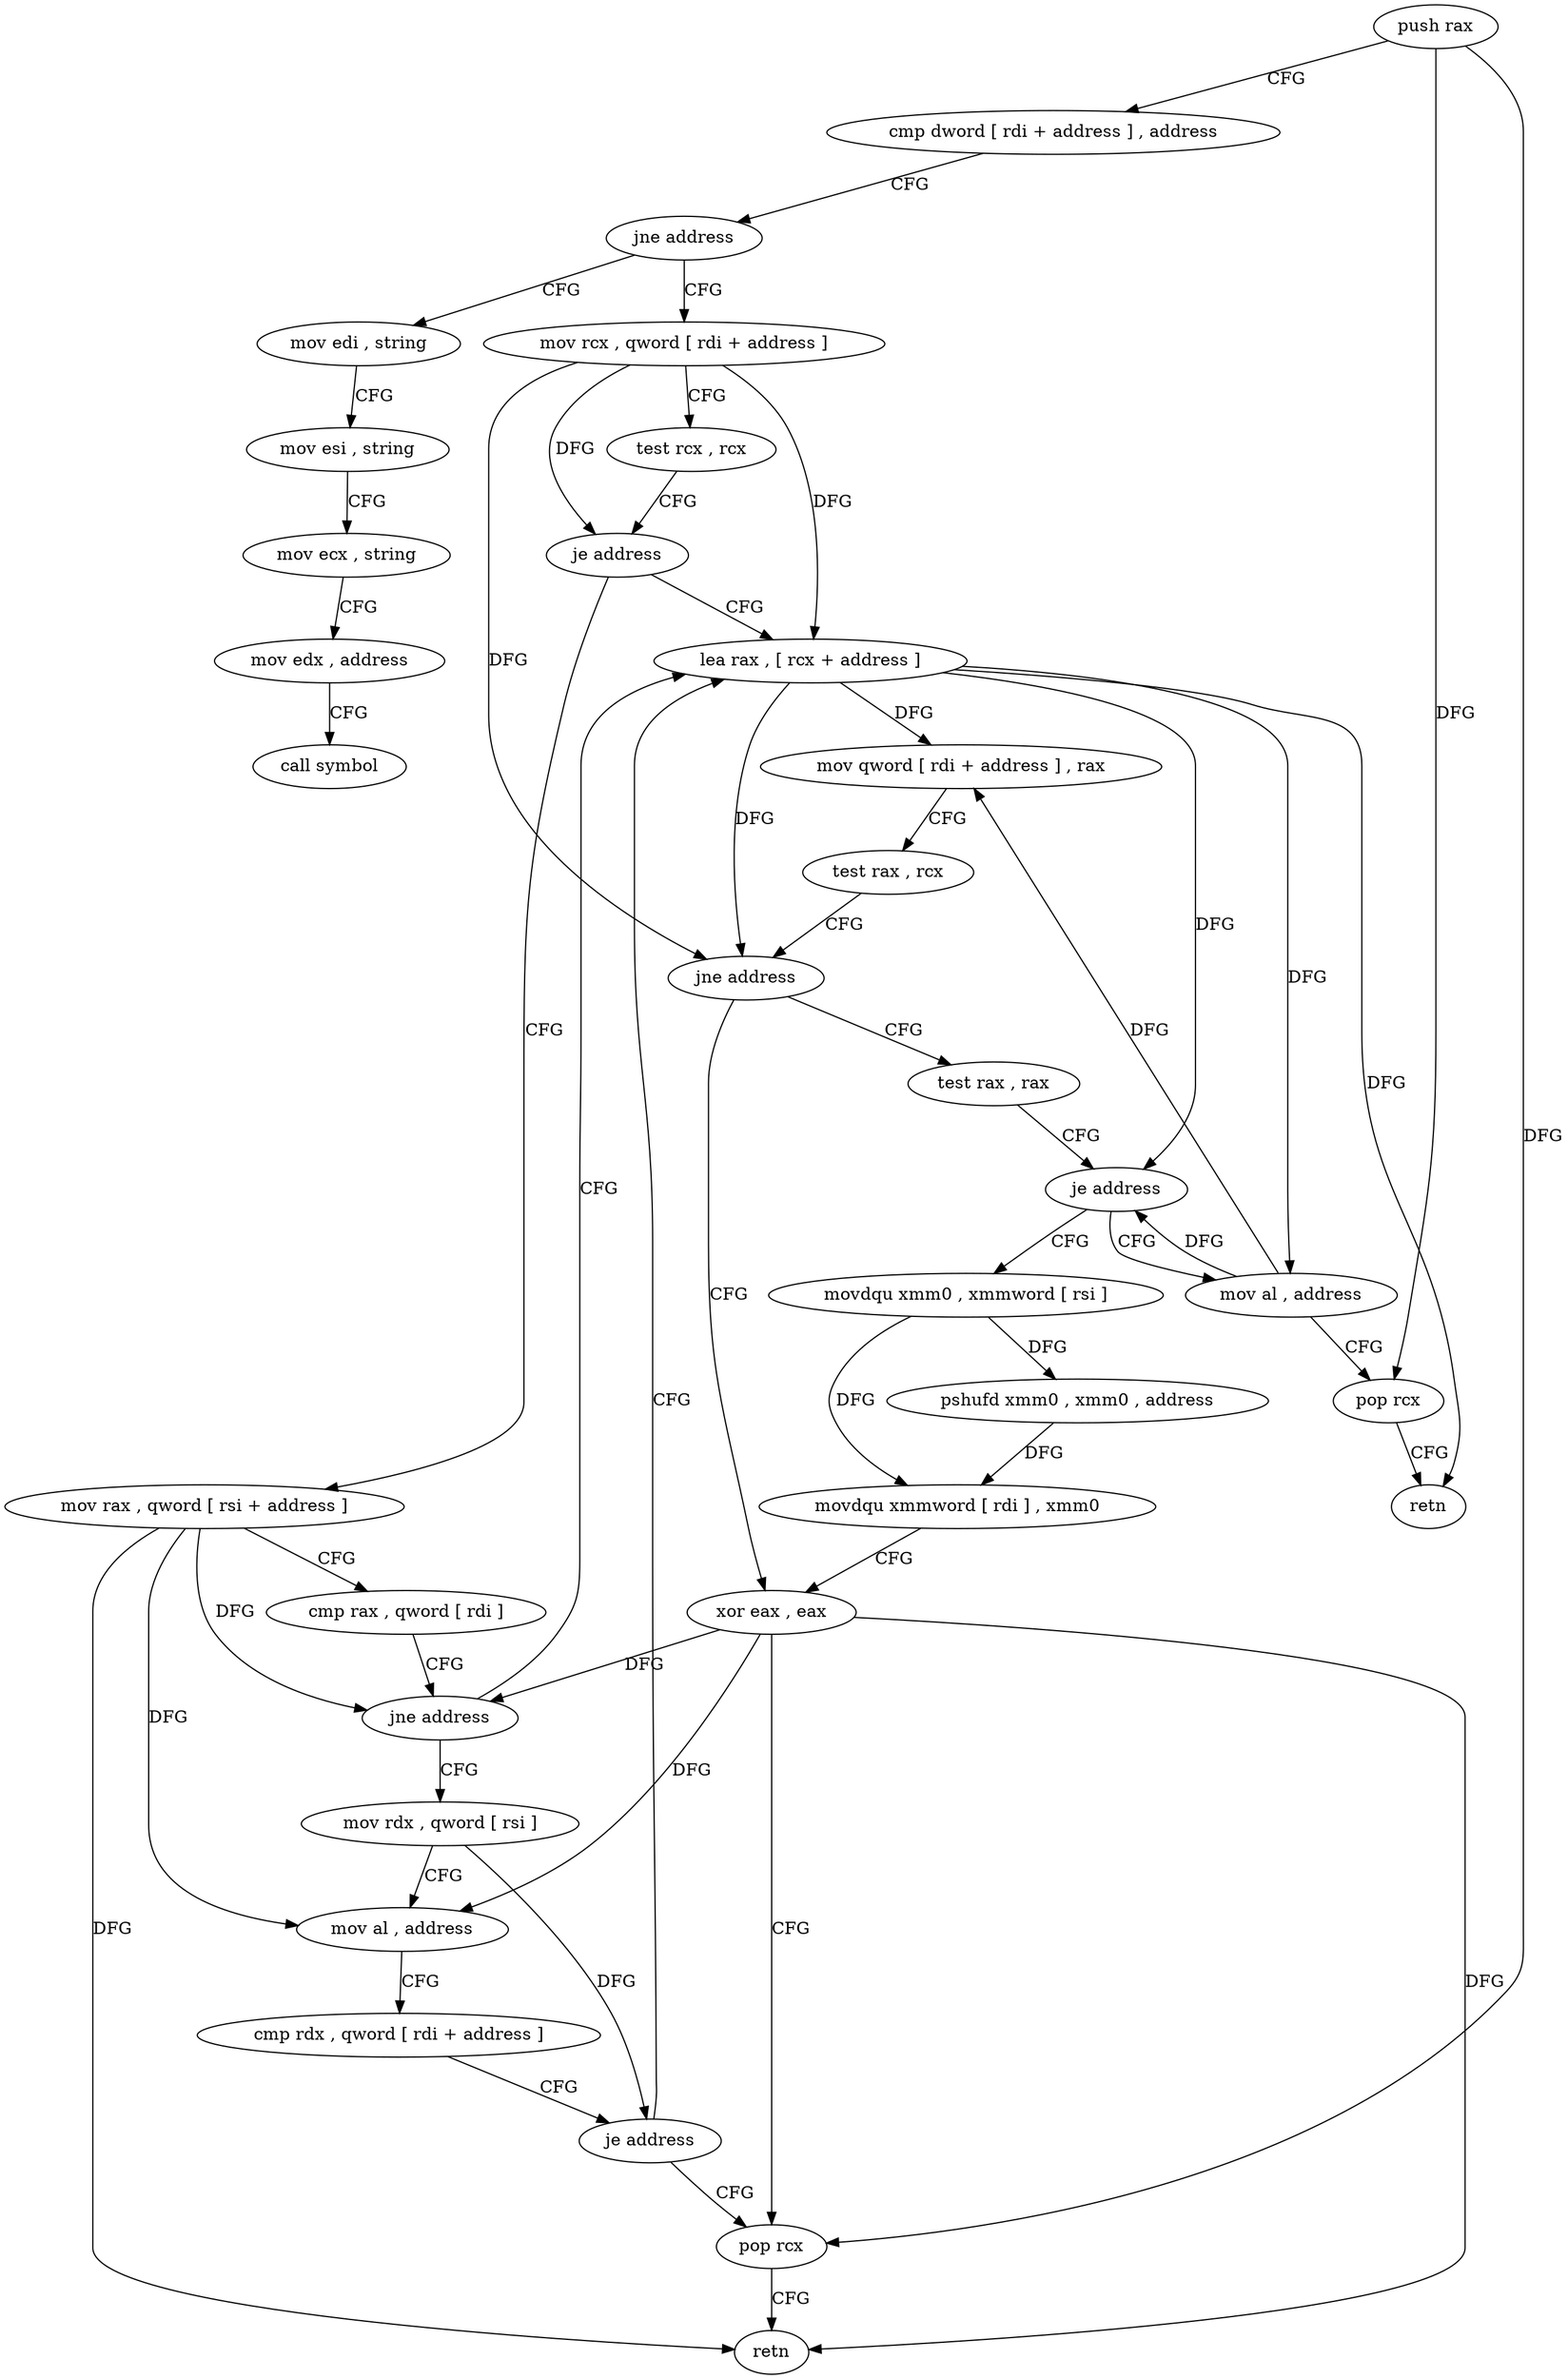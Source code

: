 digraph "func" {
"4414576" [label = "push rax" ]
"4414577" [label = "cmp dword [ rdi + address ] , address" ]
"4414584" [label = "jne address" ]
"4414654" [label = "mov edi , string" ]
"4414586" [label = "mov rcx , qword [ rdi + address ]" ]
"4414659" [label = "mov esi , string" ]
"4414664" [label = "mov ecx , string" ]
"4414669" [label = "mov edx , address" ]
"4414674" [label = "call symbol" ]
"4414590" [label = "test rcx , rcx" ]
"4414593" [label = "je address" ]
"4414615" [label = "lea rax , [ rcx + address ]" ]
"4414595" [label = "mov rax , qword [ rsi + address ]" ]
"4414619" [label = "mov qword [ rdi + address ] , rax" ]
"4414623" [label = "test rax , rcx" ]
"4414626" [label = "jne address" ]
"4414646" [label = "xor eax , eax" ]
"4414628" [label = "test rax , rax" ]
"4414599" [label = "cmp rax , qword [ rdi ]" ]
"4414602" [label = "jne address" ]
"4414604" [label = "mov rdx , qword [ rsi ]" ]
"4414648" [label = "pop rcx" ]
"4414631" [label = "je address" ]
"4414650" [label = "mov al , address" ]
"4414633" [label = "movdqu xmm0 , xmmword [ rsi ]" ]
"4414607" [label = "mov al , address" ]
"4414609" [label = "cmp rdx , qword [ rdi + address ]" ]
"4414613" [label = "je address" ]
"4414652" [label = "pop rcx" ]
"4414653" [label = "retn" ]
"4414637" [label = "pshufd xmm0 , xmm0 , address" ]
"4414642" [label = "movdqu xmmword [ rdi ] , xmm0" ]
"4414649" [label = "retn" ]
"4414576" -> "4414577" [ label = "CFG" ]
"4414576" -> "4414648" [ label = "DFG" ]
"4414576" -> "4414652" [ label = "DFG" ]
"4414577" -> "4414584" [ label = "CFG" ]
"4414584" -> "4414654" [ label = "CFG" ]
"4414584" -> "4414586" [ label = "CFG" ]
"4414654" -> "4414659" [ label = "CFG" ]
"4414586" -> "4414590" [ label = "CFG" ]
"4414586" -> "4414593" [ label = "DFG" ]
"4414586" -> "4414615" [ label = "DFG" ]
"4414586" -> "4414626" [ label = "DFG" ]
"4414659" -> "4414664" [ label = "CFG" ]
"4414664" -> "4414669" [ label = "CFG" ]
"4414669" -> "4414674" [ label = "CFG" ]
"4414590" -> "4414593" [ label = "CFG" ]
"4414593" -> "4414615" [ label = "CFG" ]
"4414593" -> "4414595" [ label = "CFG" ]
"4414615" -> "4414619" [ label = "DFG" ]
"4414615" -> "4414626" [ label = "DFG" ]
"4414615" -> "4414631" [ label = "DFG" ]
"4414615" -> "4414650" [ label = "DFG" ]
"4414615" -> "4414653" [ label = "DFG" ]
"4414595" -> "4414599" [ label = "CFG" ]
"4414595" -> "4414602" [ label = "DFG" ]
"4414595" -> "4414607" [ label = "DFG" ]
"4414595" -> "4414649" [ label = "DFG" ]
"4414619" -> "4414623" [ label = "CFG" ]
"4414623" -> "4414626" [ label = "CFG" ]
"4414626" -> "4414646" [ label = "CFG" ]
"4414626" -> "4414628" [ label = "CFG" ]
"4414646" -> "4414648" [ label = "CFG" ]
"4414646" -> "4414602" [ label = "DFG" ]
"4414646" -> "4414607" [ label = "DFG" ]
"4414646" -> "4414649" [ label = "DFG" ]
"4414628" -> "4414631" [ label = "CFG" ]
"4414599" -> "4414602" [ label = "CFG" ]
"4414602" -> "4414615" [ label = "CFG" ]
"4414602" -> "4414604" [ label = "CFG" ]
"4414604" -> "4414607" [ label = "CFG" ]
"4414604" -> "4414613" [ label = "DFG" ]
"4414648" -> "4414649" [ label = "CFG" ]
"4414631" -> "4414650" [ label = "CFG" ]
"4414631" -> "4414633" [ label = "CFG" ]
"4414650" -> "4414652" [ label = "CFG" ]
"4414650" -> "4414619" [ label = "DFG" ]
"4414650" -> "4414631" [ label = "DFG" ]
"4414633" -> "4414637" [ label = "DFG" ]
"4414633" -> "4414642" [ label = "DFG" ]
"4414607" -> "4414609" [ label = "CFG" ]
"4414609" -> "4414613" [ label = "CFG" ]
"4414613" -> "4414648" [ label = "CFG" ]
"4414613" -> "4414615" [ label = "CFG" ]
"4414652" -> "4414653" [ label = "CFG" ]
"4414637" -> "4414642" [ label = "DFG" ]
"4414642" -> "4414646" [ label = "CFG" ]
}
